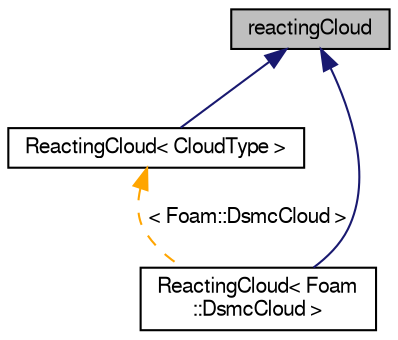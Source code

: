 digraph "reactingCloud"
{
  bgcolor="transparent";
  edge [fontname="FreeSans",fontsize="10",labelfontname="FreeSans",labelfontsize="10"];
  node [fontname="FreeSans",fontsize="10",shape=record];
  Node0 [label="reactingCloud",height=0.2,width=0.4,color="black", fillcolor="grey75", style="filled", fontcolor="black"];
  Node0 -> Node1 [dir="back",color="midnightblue",fontsize="10",style="solid",fontname="FreeSans"];
  Node1 [label="ReactingCloud\< CloudType \>",height=0.2,width=0.4,color="black",URL="$a23814.html",tooltip="Templated base class for reacting cloud. "];
  Node1 -> Node2 [dir="back",color="orange",fontsize="10",style="dashed",label=" \< Foam::DsmcCloud \>" ,fontname="FreeSans"];
  Node2 [label="ReactingCloud\< Foam\l::DsmcCloud \>",height=0.2,width=0.4,color="black",URL="$a23814.html"];
  Node0 -> Node2 [dir="back",color="midnightblue",fontsize="10",style="solid",fontname="FreeSans"];
}
